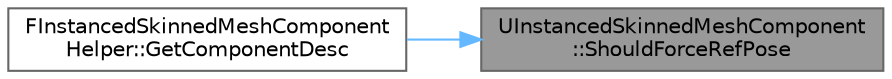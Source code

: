 digraph "UInstancedSkinnedMeshComponent::ShouldForceRefPose"
{
 // INTERACTIVE_SVG=YES
 // LATEX_PDF_SIZE
  bgcolor="transparent";
  edge [fontname=Helvetica,fontsize=10,labelfontname=Helvetica,labelfontsize=10];
  node [fontname=Helvetica,fontsize=10,shape=box,height=0.2,width=0.4];
  rankdir="RL";
  Node1 [id="Node000001",label="UInstancedSkinnedMeshComponent\l::ShouldForceRefPose",height=0.2,width=0.4,color="gray40", fillcolor="grey60", style="filled", fontcolor="black",tooltip=" "];
  Node1 -> Node2 [id="edge1_Node000001_Node000002",dir="back",color="steelblue1",style="solid",tooltip=" "];
  Node2 [id="Node000002",label="FInstancedSkinnedMeshComponent\lHelper::GetComponentDesc",height=0.2,width=0.4,color="grey40", fillcolor="white", style="filled",URL="$db/dc5/classFInstancedSkinnedMeshComponentHelper.html#aaad5138ef2af301fa146323c0f09b15b",tooltip=" "];
}
